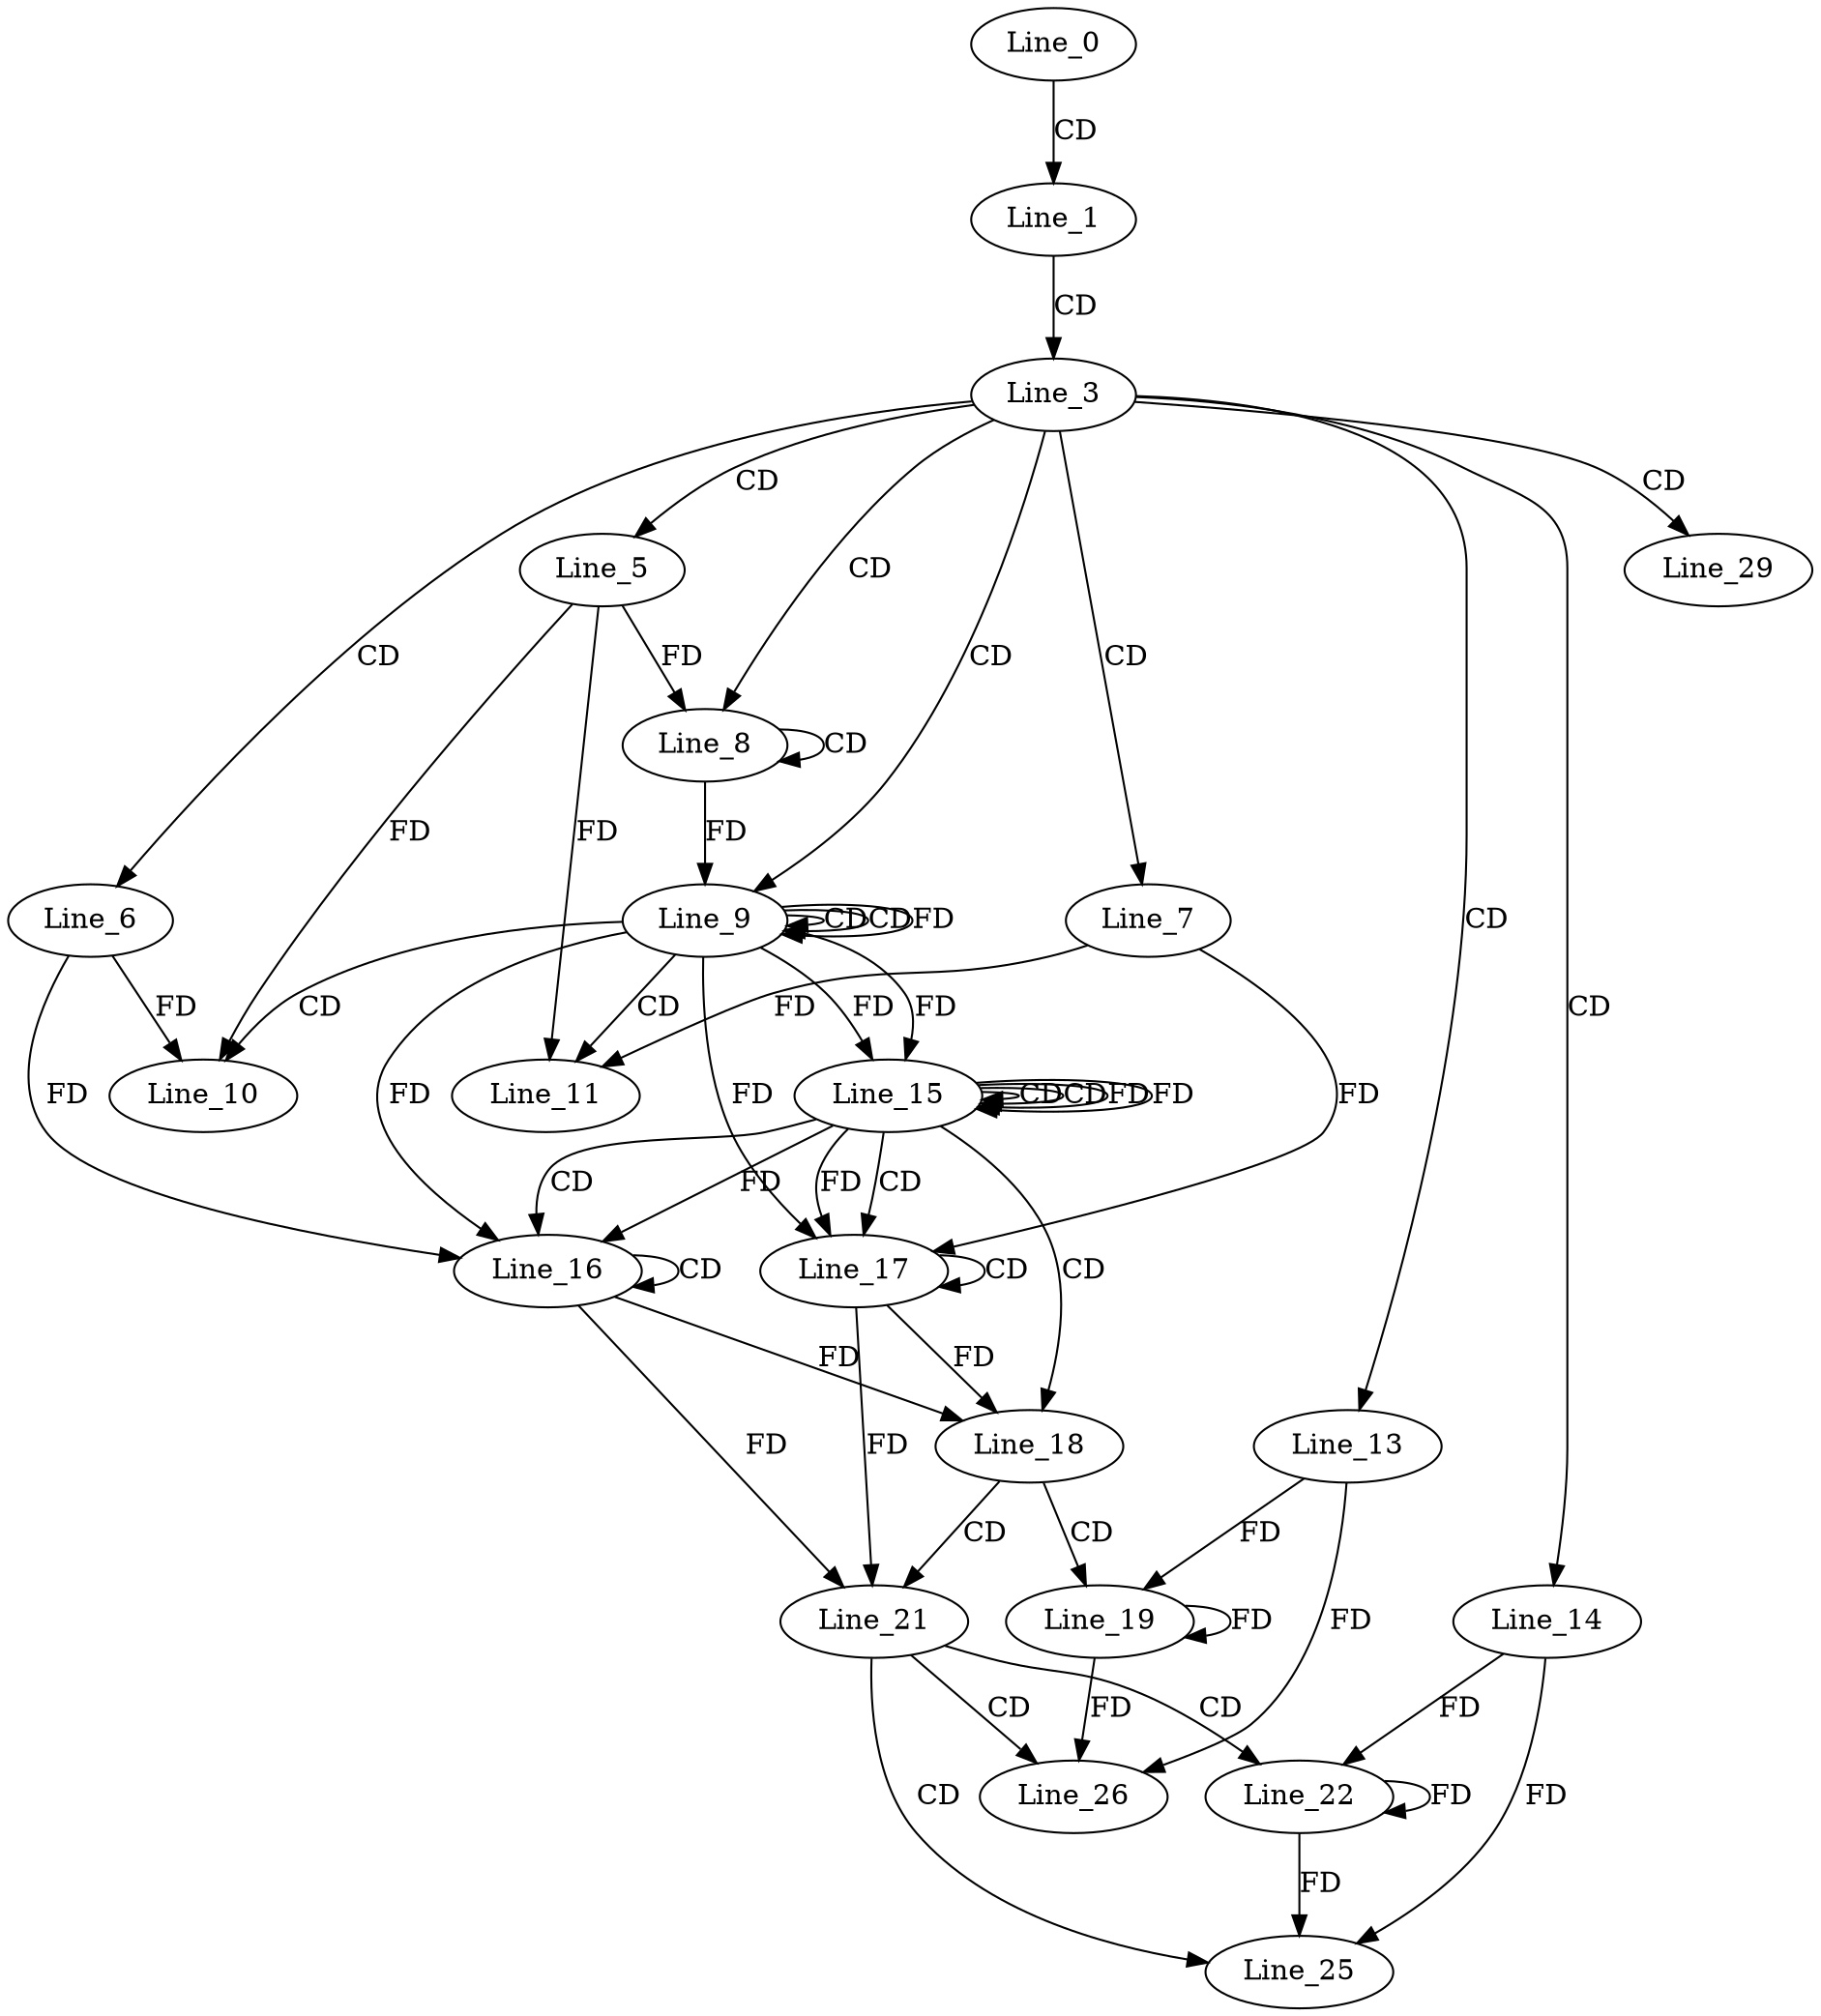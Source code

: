 digraph G {
  Line_0;
  Line_1;
  Line_3;
  Line_5;
  Line_6;
  Line_7;
  Line_8;
  Line_8;
  Line_9;
  Line_9;
  Line_9;
  Line_10;
  Line_10;
  Line_11;
  Line_11;
  Line_13;
  Line_14;
  Line_15;
  Line_15;
  Line_15;
  Line_16;
  Line_16;
  Line_17;
  Line_17;
  Line_18;
  Line_18;
  Line_19;
  Line_21;
  Line_21;
  Line_22;
  Line_25;
  Line_26;
  Line_29;
  Line_0 -> Line_1 [ label="CD" ];
  Line_1 -> Line_3 [ label="CD" ];
  Line_3 -> Line_5 [ label="CD" ];
  Line_3 -> Line_6 [ label="CD" ];
  Line_3 -> Line_7 [ label="CD" ];
  Line_3 -> Line_8 [ label="CD" ];
  Line_8 -> Line_8 [ label="CD" ];
  Line_5 -> Line_8 [ label="FD" ];
  Line_3 -> Line_9 [ label="CD" ];
  Line_9 -> Line_9 [ label="CD" ];
  Line_8 -> Line_9 [ label="FD" ];
  Line_9 -> Line_9 [ label="CD" ];
  Line_9 -> Line_9 [ label="FD" ];
  Line_9 -> Line_10 [ label="CD" ];
  Line_6 -> Line_10 [ label="FD" ];
  Line_5 -> Line_10 [ label="FD" ];
  Line_9 -> Line_11 [ label="CD" ];
  Line_7 -> Line_11 [ label="FD" ];
  Line_5 -> Line_11 [ label="FD" ];
  Line_3 -> Line_13 [ label="CD" ];
  Line_3 -> Line_14 [ label="CD" ];
  Line_15 -> Line_15 [ label="CD" ];
  Line_9 -> Line_15 [ label="FD" ];
  Line_15 -> Line_15 [ label="CD" ];
  Line_15 -> Line_15 [ label="FD" ];
  Line_9 -> Line_15 [ label="FD" ];
  Line_15 -> Line_16 [ label="CD" ];
  Line_16 -> Line_16 [ label="CD" ];
  Line_6 -> Line_16 [ label="FD" ];
  Line_15 -> Line_16 [ label="FD" ];
  Line_9 -> Line_16 [ label="FD" ];
  Line_15 -> Line_17 [ label="CD" ];
  Line_17 -> Line_17 [ label="CD" ];
  Line_7 -> Line_17 [ label="FD" ];
  Line_15 -> Line_17 [ label="FD" ];
  Line_9 -> Line_17 [ label="FD" ];
  Line_15 -> Line_18 [ label="CD" ];
  Line_16 -> Line_18 [ label="FD" ];
  Line_17 -> Line_18 [ label="FD" ];
  Line_18 -> Line_19 [ label="CD" ];
  Line_19 -> Line_19 [ label="FD" ];
  Line_13 -> Line_19 [ label="FD" ];
  Line_18 -> Line_21 [ label="CD" ];
  Line_16 -> Line_21 [ label="FD" ];
  Line_17 -> Line_21 [ label="FD" ];
  Line_21 -> Line_22 [ label="CD" ];
  Line_22 -> Line_22 [ label="FD" ];
  Line_14 -> Line_22 [ label="FD" ];
  Line_21 -> Line_25 [ label="CD" ];
  Line_22 -> Line_25 [ label="FD" ];
  Line_14 -> Line_25 [ label="FD" ];
  Line_21 -> Line_26 [ label="CD" ];
  Line_19 -> Line_26 [ label="FD" ];
  Line_13 -> Line_26 [ label="FD" ];
  Line_3 -> Line_29 [ label="CD" ];
  Line_15 -> Line_15 [ label="FD" ];
}
